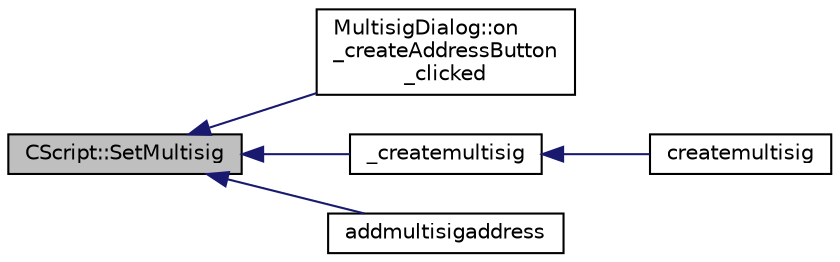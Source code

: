 digraph "CScript::SetMultisig"
{
  edge [fontname="Helvetica",fontsize="10",labelfontname="Helvetica",labelfontsize="10"];
  node [fontname="Helvetica",fontsize="10",shape=record];
  rankdir="LR";
  Node499 [label="CScript::SetMultisig",height=0.2,width=0.4,color="black", fillcolor="grey75", style="filled", fontcolor="black"];
  Node499 -> Node500 [dir="back",color="midnightblue",fontsize="10",style="solid",fontname="Helvetica"];
  Node500 [label="MultisigDialog::on\l_createAddressButton\l_clicked",height=0.2,width=0.4,color="black", fillcolor="white", style="filled",URL="$d4/df4/class_multisig_dialog.html#a99a1605980d9bf0a4c2426ead61aa15a"];
  Node499 -> Node501 [dir="back",color="midnightblue",fontsize="10",style="solid",fontname="Helvetica"];
  Node501 [label="_createmultisig",height=0.2,width=0.4,color="black", fillcolor="white", style="filled",URL="$df/d1d/rpcwallet_8cpp.html#aca53a9372c92e81fc665cbdeb8fcdbc5"];
  Node501 -> Node502 [dir="back",color="midnightblue",fontsize="10",style="solid",fontname="Helvetica"];
  Node502 [label="createmultisig",height=0.2,width=0.4,color="black", fillcolor="white", style="filled",URL="$df/d1d/rpcwallet_8cpp.html#a10f145bcadd06025abb3b065e2fa7a84"];
  Node499 -> Node503 [dir="back",color="midnightblue",fontsize="10",style="solid",fontname="Helvetica"];
  Node503 [label="addmultisigaddress",height=0.2,width=0.4,color="black", fillcolor="white", style="filled",URL="$df/d1d/rpcwallet_8cpp.html#a01e8a83cbd4209f10c71719383d7ca2d"];
}
